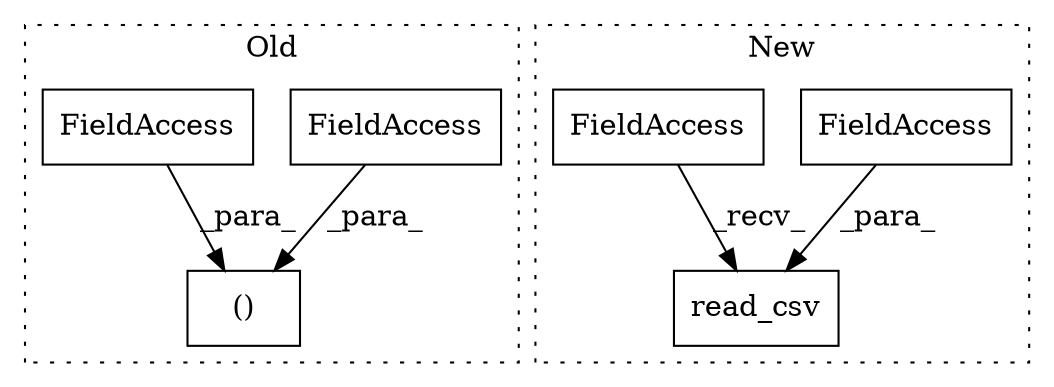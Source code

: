 digraph G {
subgraph cluster0 {
1 [label="()" a="106" s="11829" l="32" shape="box"];
3 [label="FieldAccess" a="22" s="11844" l="1" shape="box"];
5 [label="FieldAccess" a="22" s="11830" l="1" shape="box"];
label = "Old";
style="dotted";
}
subgraph cluster1 {
2 [label="read_csv" a="32" s="12165,12194" l="9,1" shape="box"];
4 [label="FieldAccess" a="22" s="12174" l="20" shape="box"];
6 [label="FieldAccess" a="22" s="12158" l="6" shape="box"];
label = "New";
style="dotted";
}
3 -> 1 [label="_para_"];
4 -> 2 [label="_para_"];
5 -> 1 [label="_para_"];
6 -> 2 [label="_recv_"];
}